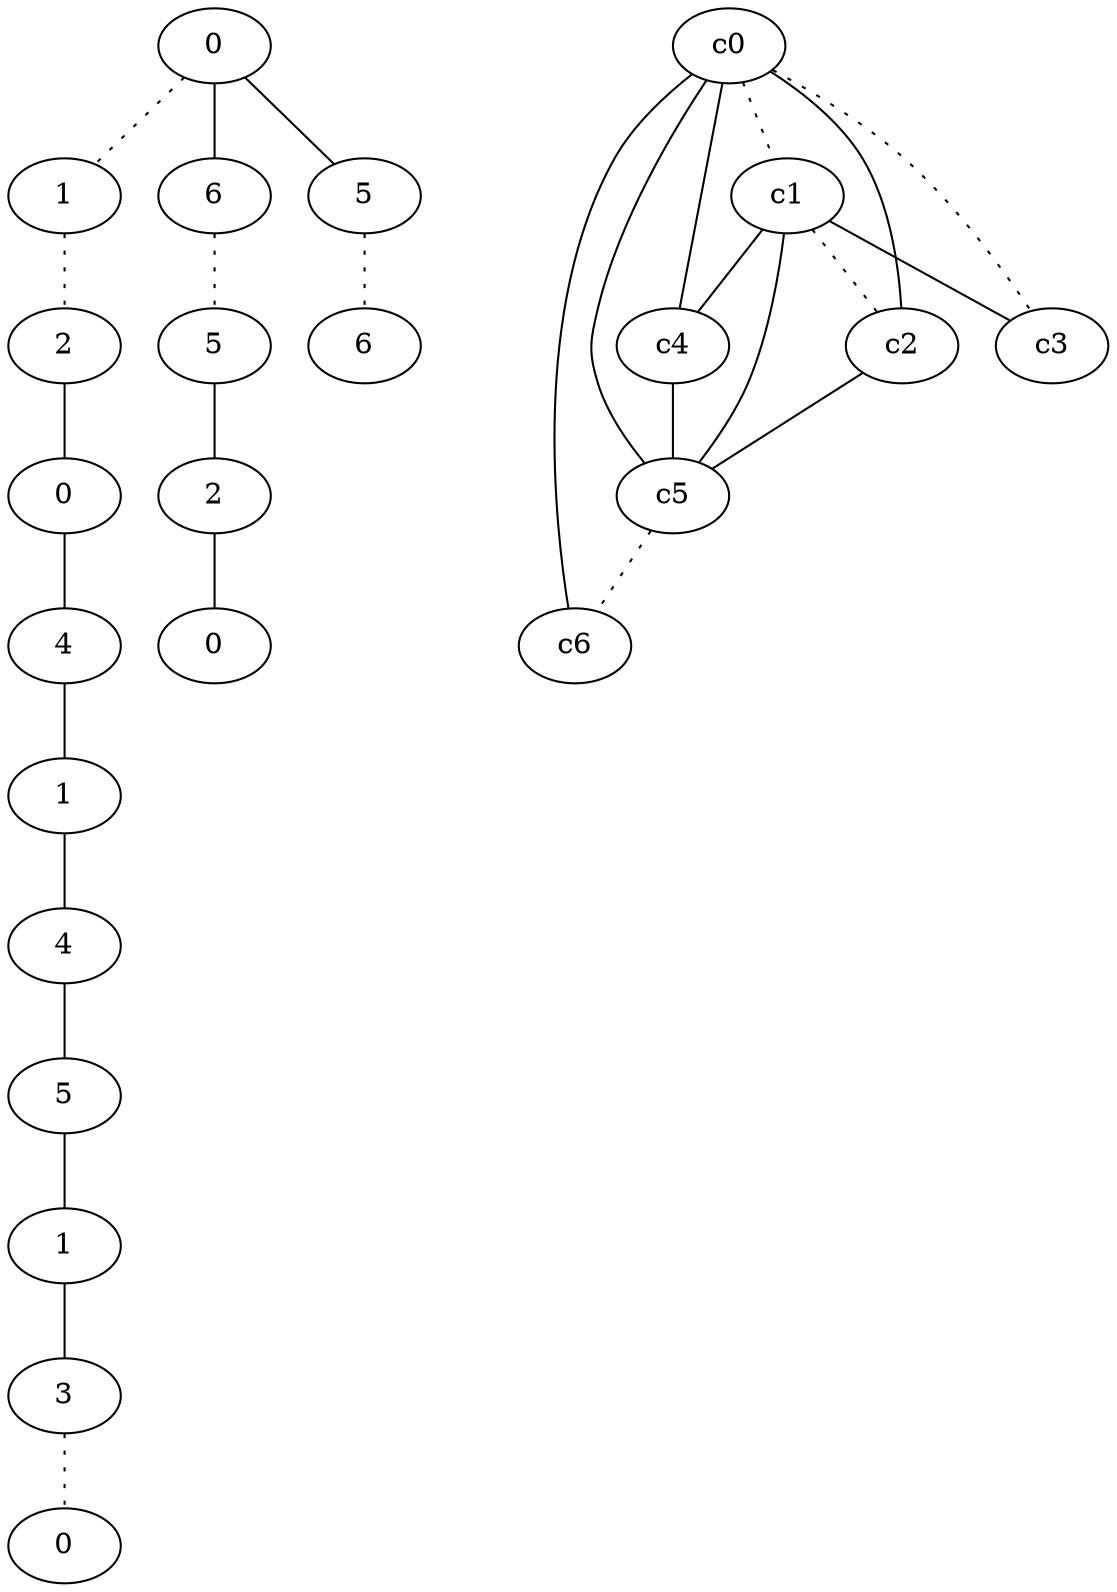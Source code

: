 graph {
a0[label=0];
a1[label=1];
a2[label=2];
a3[label=0];
a4[label=4];
a5[label=1];
a6[label=4];
a7[label=5];
a8[label=1];
a9[label=3];
a10[label=0];
a11[label=6];
a12[label=5];
a13[label=2];
a14[label=0];
a15[label=5];
a16[label=6];
a0 -- a1 [style=dotted];
a0 -- a11;
a0 -- a15;
a1 -- a2 [style=dotted];
a2 -- a3;
a3 -- a4;
a4 -- a5;
a5 -- a6;
a6 -- a7;
a7 -- a8;
a8 -- a9;
a9 -- a10 [style=dotted];
a11 -- a12 [style=dotted];
a12 -- a13;
a13 -- a14;
a15 -- a16 [style=dotted];
c0 -- c1 [style=dotted];
c0 -- c2;
c0 -- c3 [style=dotted];
c0 -- c4;
c0 -- c5;
c0 -- c6;
c1 -- c2 [style=dotted];
c1 -- c3;
c1 -- c4;
c1 -- c5;
c2 -- c5;
c4 -- c5;
c5 -- c6 [style=dotted];
}
